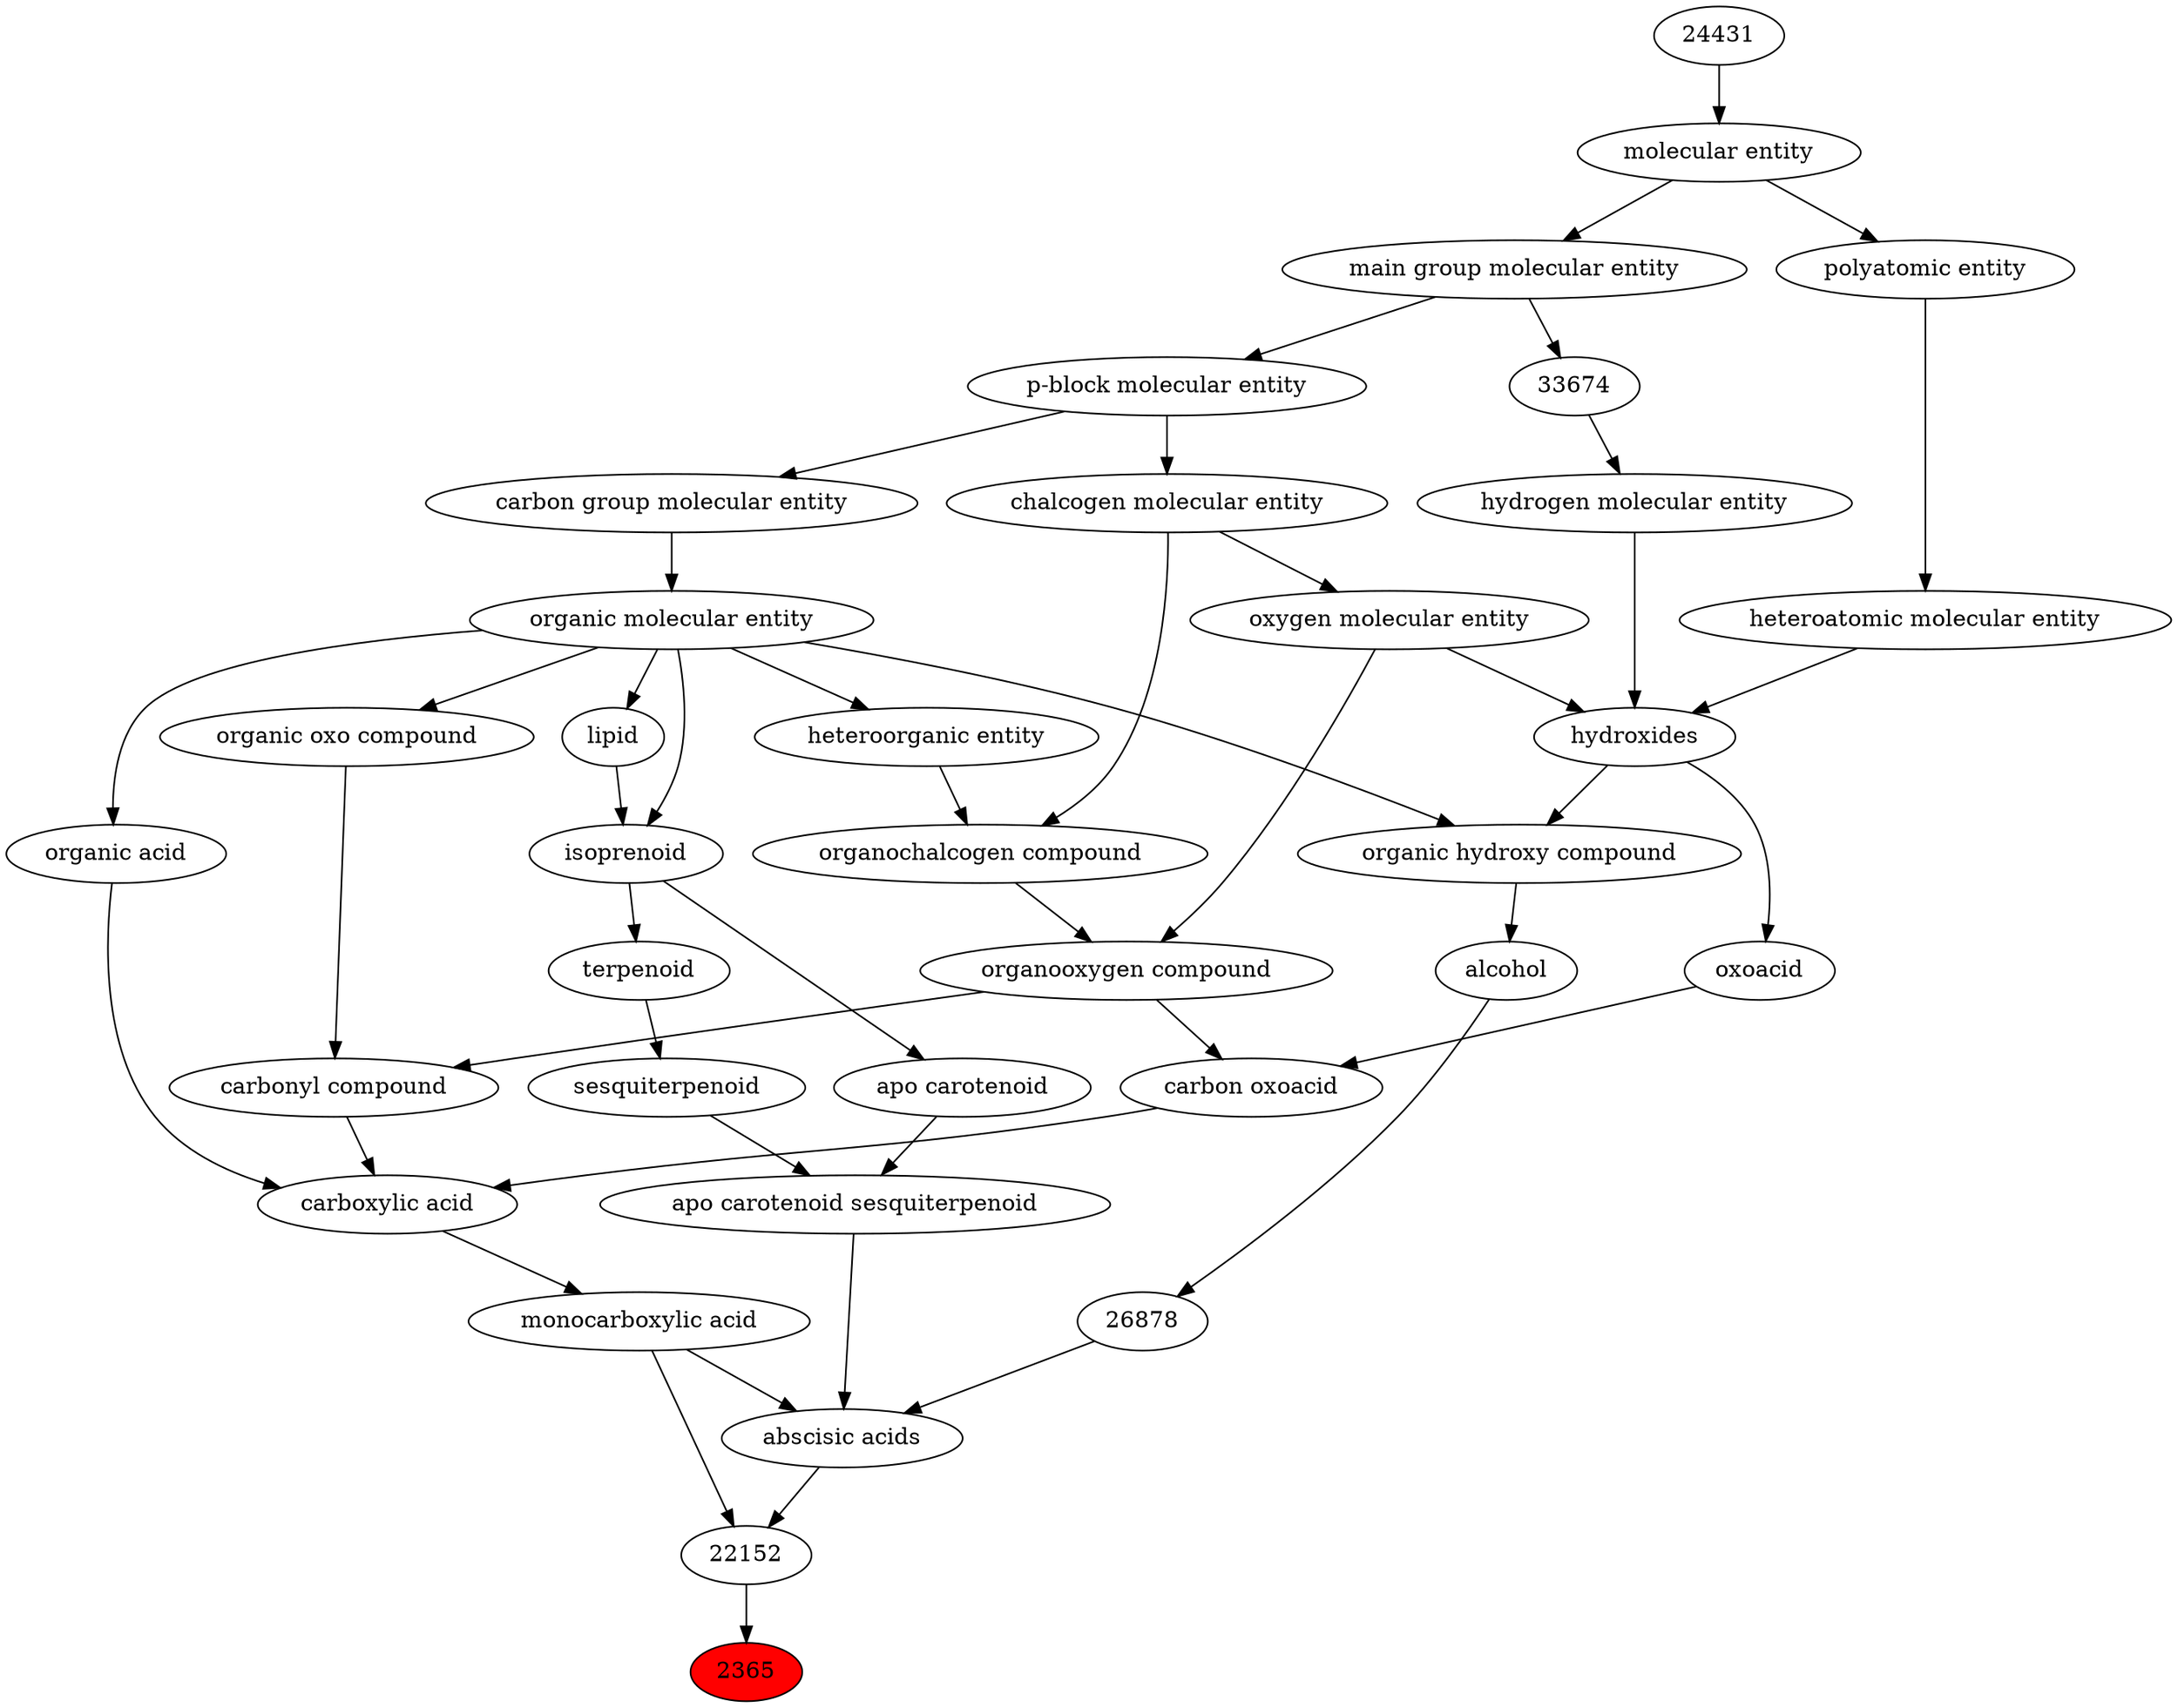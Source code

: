digraph tree{ 
2365 [label="2365" fillcolor=red style=filled]
22152 -> 2365
22152 [label="22152"]
25384 -> 22152
62431 -> 22152
25384 [label="monocarboxylic acid"]
33575 -> 25384
62431 [label="abscisic acids"]
36758 -> 62431
25384 -> 62431
26878 -> 62431
33575 [label="carboxylic acid"]
36586 -> 33575
35605 -> 33575
64709 -> 33575
36758 [label="apo carotenoid sesquiterpenoid"]
26658 -> 36758
53183 -> 36758
26878 [label="26878"]
30879 -> 26878
36586 [label="carbonyl compound"]
36587 -> 36586
36963 -> 36586
35605 [label="carbon oxoacid"]
24833 -> 35605
36963 -> 35605
64709 [label="organic acid"]
50860 -> 64709
26658 [label="sesquiterpenoid"]
26873 -> 26658
53183 [label="apo carotenoid"]
24913 -> 53183
30879 [label="alcohol"]
33822 -> 30879
36587 [label="organic oxo compound"]
50860 -> 36587
36963 [label="organooxygen compound"]
36962 -> 36963
25806 -> 36963
24833 [label="oxoacid"]
24651 -> 24833
50860 [label="organic molecular entity"]
33582 -> 50860
26873 [label="terpenoid"]
24913 -> 26873
24913 [label="isoprenoid"]
18059 -> 24913
50860 -> 24913
33822 [label="organic hydroxy compound"]
24651 -> 33822
50860 -> 33822
36962 [label="organochalcogen compound"]
33285 -> 36962
33304 -> 36962
25806 [label="oxygen molecular entity"]
33304 -> 25806
24651 [label="hydroxides"]
25806 -> 24651
33608 -> 24651
37577 -> 24651
33582 [label="carbon group molecular entity"]
33675 -> 33582
18059 [label="lipid"]
50860 -> 18059
33285 [label="heteroorganic entity"]
50860 -> 33285
33304 [label="chalcogen molecular entity"]
33675 -> 33304
33608 [label="hydrogen molecular entity"]
33674 -> 33608
37577 [label="heteroatomic molecular entity"]
36357 -> 37577
33675 [label="p-block molecular entity"]
33579 -> 33675
33674 [label="33674"]
33579 -> 33674
36357 [label="polyatomic entity"]
23367 -> 36357
33579 [label="main group molecular entity"]
23367 -> 33579
23367 [label="molecular entity"]
24431 -> 23367
24431 [label="24431"]
}